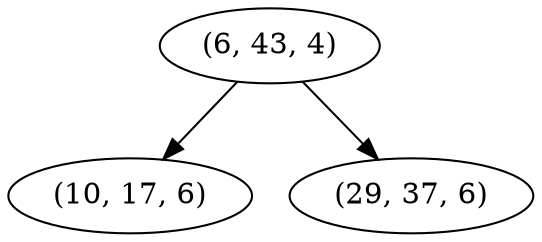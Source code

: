 digraph tree {
    "(6, 43, 4)";
    "(10, 17, 6)";
    "(29, 37, 6)";
    "(6, 43, 4)" -> "(10, 17, 6)";
    "(6, 43, 4)" -> "(29, 37, 6)";
}
